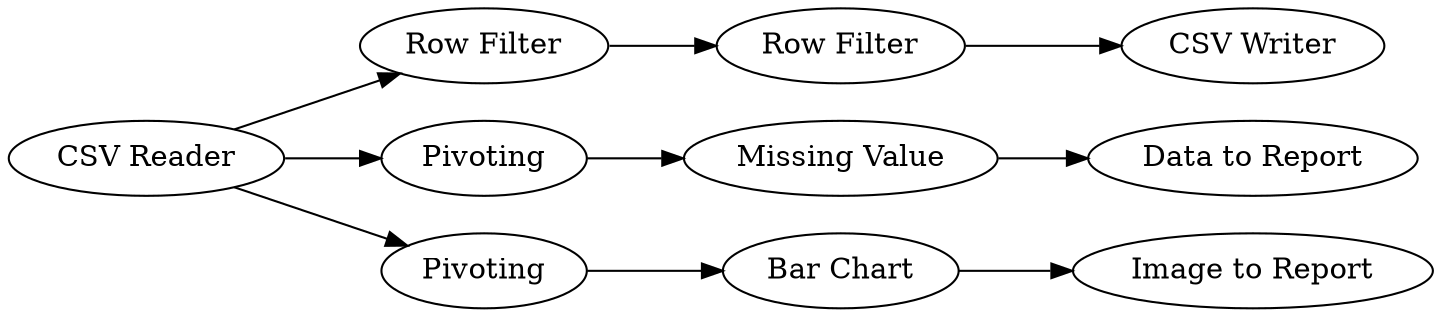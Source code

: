 digraph {
	10 [label="Row Filter"]
	11 [label="Row Filter"]
	13 [label=Pivoting]
	14 [label="Missing Value"]
	15 [label="Bar Chart"]
	16 [label=Pivoting]
	17 [label="Data to Report"]
	18 [label="Image to Report"]
	19 [label="CSV Writer"]
	20 [label="CSV Reader"]
	10 -> 11
	11 -> 19
	13 -> 14
	14 -> 17
	15 -> 18
	16 -> 15
	20 -> 10
	20 -> 13
	20 -> 16
	rankdir=LR
}
